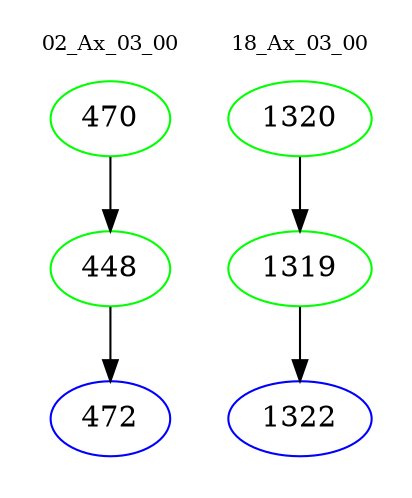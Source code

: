 digraph{
subgraph cluster_0 {
color = white
label = "02_Ax_03_00";
fontsize=10;
T0_470 [label="470", color="green"]
T0_470 -> T0_448 [color="black"]
T0_448 [label="448", color="green"]
T0_448 -> T0_472 [color="black"]
T0_472 [label="472", color="blue"]
}
subgraph cluster_1 {
color = white
label = "18_Ax_03_00";
fontsize=10;
T1_1320 [label="1320", color="green"]
T1_1320 -> T1_1319 [color="black"]
T1_1319 [label="1319", color="green"]
T1_1319 -> T1_1322 [color="black"]
T1_1322 [label="1322", color="blue"]
}
}
